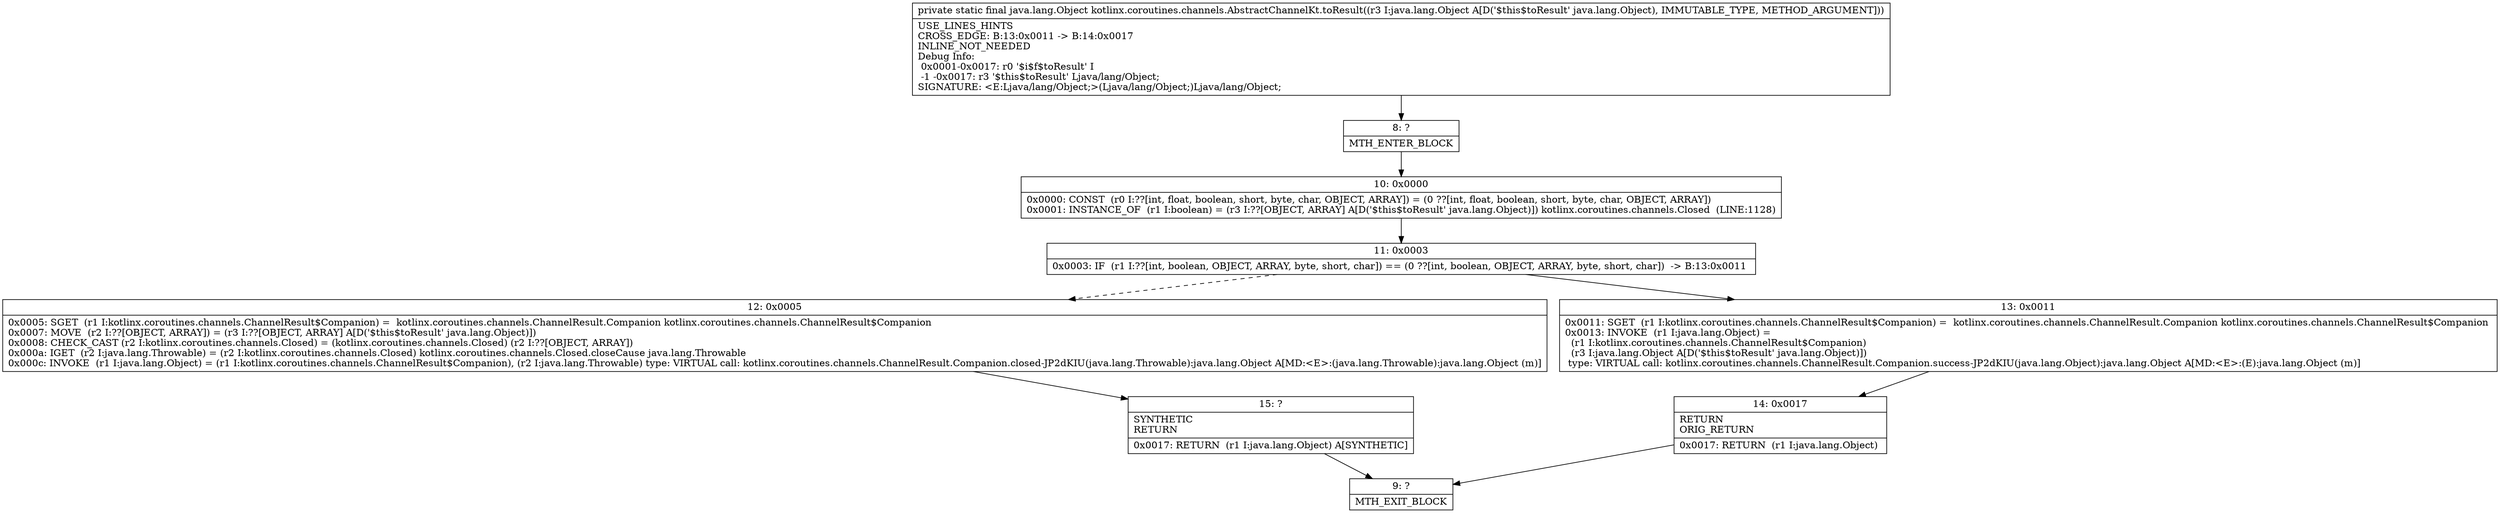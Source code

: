 digraph "CFG forkotlinx.coroutines.channels.AbstractChannelKt.toResult(Ljava\/lang\/Object;)Ljava\/lang\/Object;" {
Node_8 [shape=record,label="{8\:\ ?|MTH_ENTER_BLOCK\l}"];
Node_10 [shape=record,label="{10\:\ 0x0000|0x0000: CONST  (r0 I:??[int, float, boolean, short, byte, char, OBJECT, ARRAY]) = (0 ??[int, float, boolean, short, byte, char, OBJECT, ARRAY]) \l0x0001: INSTANCE_OF  (r1 I:boolean) = (r3 I:??[OBJECT, ARRAY] A[D('$this$toResult' java.lang.Object)]) kotlinx.coroutines.channels.Closed  (LINE:1128)\l}"];
Node_11 [shape=record,label="{11\:\ 0x0003|0x0003: IF  (r1 I:??[int, boolean, OBJECT, ARRAY, byte, short, char]) == (0 ??[int, boolean, OBJECT, ARRAY, byte, short, char])  \-\> B:13:0x0011 \l}"];
Node_12 [shape=record,label="{12\:\ 0x0005|0x0005: SGET  (r1 I:kotlinx.coroutines.channels.ChannelResult$Companion) =  kotlinx.coroutines.channels.ChannelResult.Companion kotlinx.coroutines.channels.ChannelResult$Companion \l0x0007: MOVE  (r2 I:??[OBJECT, ARRAY]) = (r3 I:??[OBJECT, ARRAY] A[D('$this$toResult' java.lang.Object)]) \l0x0008: CHECK_CAST (r2 I:kotlinx.coroutines.channels.Closed) = (kotlinx.coroutines.channels.Closed) (r2 I:??[OBJECT, ARRAY]) \l0x000a: IGET  (r2 I:java.lang.Throwable) = (r2 I:kotlinx.coroutines.channels.Closed) kotlinx.coroutines.channels.Closed.closeCause java.lang.Throwable \l0x000c: INVOKE  (r1 I:java.lang.Object) = (r1 I:kotlinx.coroutines.channels.ChannelResult$Companion), (r2 I:java.lang.Throwable) type: VIRTUAL call: kotlinx.coroutines.channels.ChannelResult.Companion.closed\-JP2dKIU(java.lang.Throwable):java.lang.Object A[MD:\<E\>:(java.lang.Throwable):java.lang.Object (m)]\l}"];
Node_15 [shape=record,label="{15\:\ ?|SYNTHETIC\lRETURN\l|0x0017: RETURN  (r1 I:java.lang.Object) A[SYNTHETIC]\l}"];
Node_9 [shape=record,label="{9\:\ ?|MTH_EXIT_BLOCK\l}"];
Node_13 [shape=record,label="{13\:\ 0x0011|0x0011: SGET  (r1 I:kotlinx.coroutines.channels.ChannelResult$Companion) =  kotlinx.coroutines.channels.ChannelResult.Companion kotlinx.coroutines.channels.ChannelResult$Companion \l0x0013: INVOKE  (r1 I:java.lang.Object) = \l  (r1 I:kotlinx.coroutines.channels.ChannelResult$Companion)\l  (r3 I:java.lang.Object A[D('$this$toResult' java.lang.Object)])\l type: VIRTUAL call: kotlinx.coroutines.channels.ChannelResult.Companion.success\-JP2dKIU(java.lang.Object):java.lang.Object A[MD:\<E\>:(E):java.lang.Object (m)]\l}"];
Node_14 [shape=record,label="{14\:\ 0x0017|RETURN\lORIG_RETURN\l|0x0017: RETURN  (r1 I:java.lang.Object) \l}"];
MethodNode[shape=record,label="{private static final java.lang.Object kotlinx.coroutines.channels.AbstractChannelKt.toResult((r3 I:java.lang.Object A[D('$this$toResult' java.lang.Object), IMMUTABLE_TYPE, METHOD_ARGUMENT]))  | USE_LINES_HINTS\lCROSS_EDGE: B:13:0x0011 \-\> B:14:0x0017\lINLINE_NOT_NEEDED\lDebug Info:\l  0x0001\-0x0017: r0 '$i$f$toResult' I\l  \-1 \-0x0017: r3 '$this$toResult' Ljava\/lang\/Object;\lSIGNATURE: \<E:Ljava\/lang\/Object;\>(Ljava\/lang\/Object;)Ljava\/lang\/Object;\l}"];
MethodNode -> Node_8;Node_8 -> Node_10;
Node_10 -> Node_11;
Node_11 -> Node_12[style=dashed];
Node_11 -> Node_13;
Node_12 -> Node_15;
Node_15 -> Node_9;
Node_13 -> Node_14;
Node_14 -> Node_9;
}

